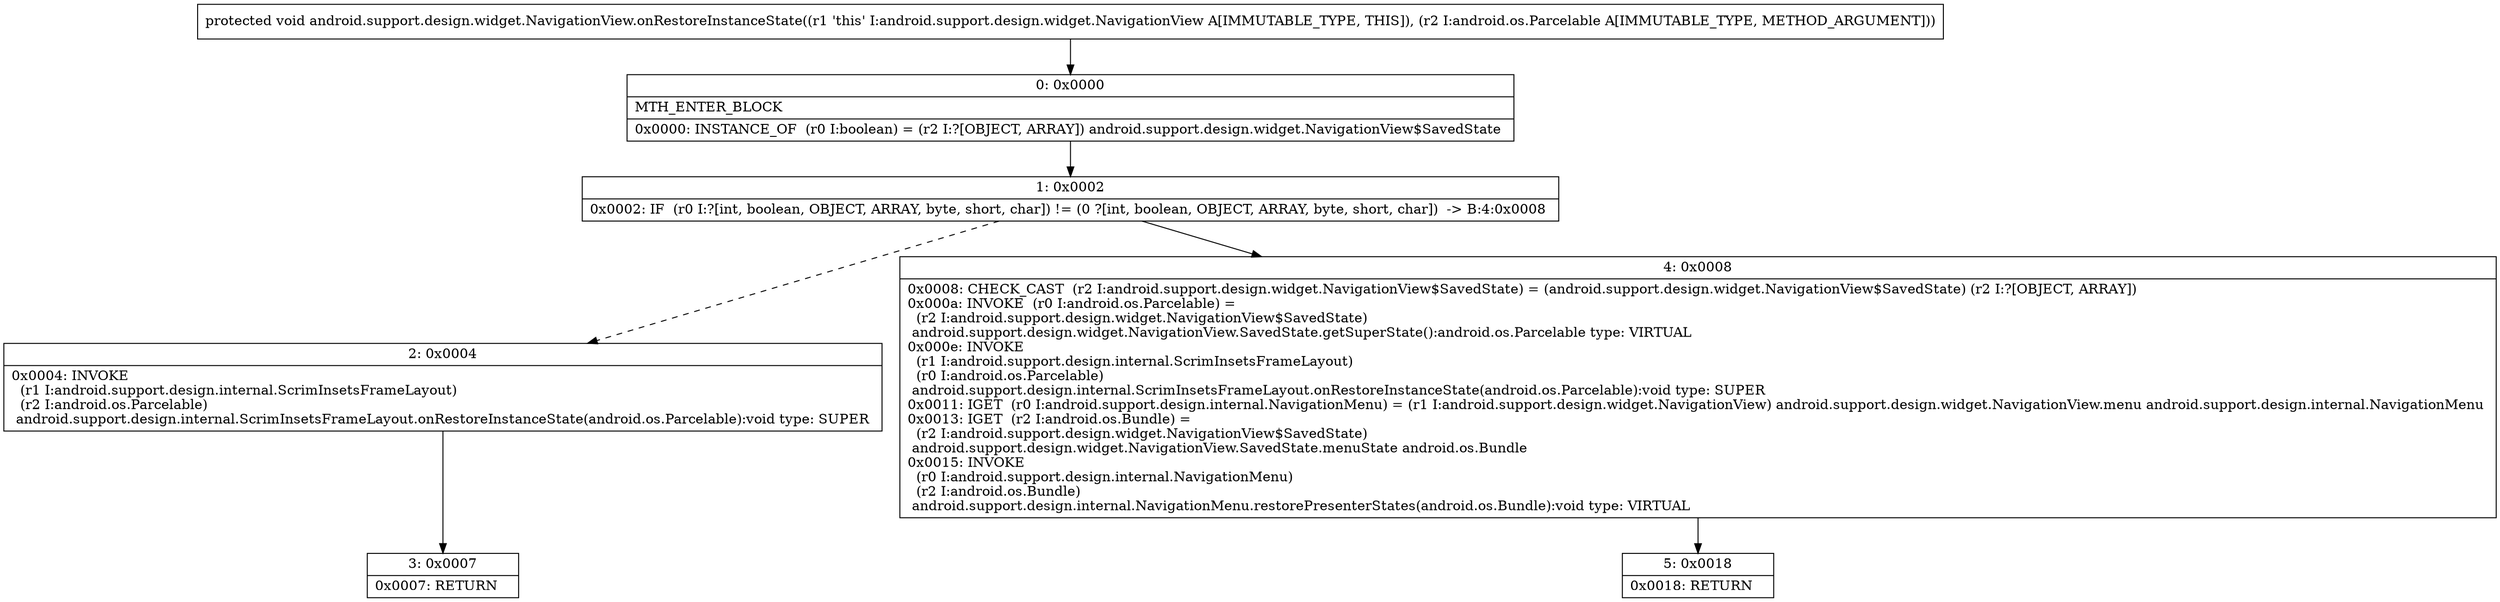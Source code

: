 digraph "CFG forandroid.support.design.widget.NavigationView.onRestoreInstanceState(Landroid\/os\/Parcelable;)V" {
Node_0 [shape=record,label="{0\:\ 0x0000|MTH_ENTER_BLOCK\l|0x0000: INSTANCE_OF  (r0 I:boolean) = (r2 I:?[OBJECT, ARRAY]) android.support.design.widget.NavigationView$SavedState \l}"];
Node_1 [shape=record,label="{1\:\ 0x0002|0x0002: IF  (r0 I:?[int, boolean, OBJECT, ARRAY, byte, short, char]) != (0 ?[int, boolean, OBJECT, ARRAY, byte, short, char])  \-\> B:4:0x0008 \l}"];
Node_2 [shape=record,label="{2\:\ 0x0004|0x0004: INVOKE  \l  (r1 I:android.support.design.internal.ScrimInsetsFrameLayout)\l  (r2 I:android.os.Parcelable)\l android.support.design.internal.ScrimInsetsFrameLayout.onRestoreInstanceState(android.os.Parcelable):void type: SUPER \l}"];
Node_3 [shape=record,label="{3\:\ 0x0007|0x0007: RETURN   \l}"];
Node_4 [shape=record,label="{4\:\ 0x0008|0x0008: CHECK_CAST  (r2 I:android.support.design.widget.NavigationView$SavedState) = (android.support.design.widget.NavigationView$SavedState) (r2 I:?[OBJECT, ARRAY]) \l0x000a: INVOKE  (r0 I:android.os.Parcelable) = \l  (r2 I:android.support.design.widget.NavigationView$SavedState)\l android.support.design.widget.NavigationView.SavedState.getSuperState():android.os.Parcelable type: VIRTUAL \l0x000e: INVOKE  \l  (r1 I:android.support.design.internal.ScrimInsetsFrameLayout)\l  (r0 I:android.os.Parcelable)\l android.support.design.internal.ScrimInsetsFrameLayout.onRestoreInstanceState(android.os.Parcelable):void type: SUPER \l0x0011: IGET  (r0 I:android.support.design.internal.NavigationMenu) = (r1 I:android.support.design.widget.NavigationView) android.support.design.widget.NavigationView.menu android.support.design.internal.NavigationMenu \l0x0013: IGET  (r2 I:android.os.Bundle) = \l  (r2 I:android.support.design.widget.NavigationView$SavedState)\l android.support.design.widget.NavigationView.SavedState.menuState android.os.Bundle \l0x0015: INVOKE  \l  (r0 I:android.support.design.internal.NavigationMenu)\l  (r2 I:android.os.Bundle)\l android.support.design.internal.NavigationMenu.restorePresenterStates(android.os.Bundle):void type: VIRTUAL \l}"];
Node_5 [shape=record,label="{5\:\ 0x0018|0x0018: RETURN   \l}"];
MethodNode[shape=record,label="{protected void android.support.design.widget.NavigationView.onRestoreInstanceState((r1 'this' I:android.support.design.widget.NavigationView A[IMMUTABLE_TYPE, THIS]), (r2 I:android.os.Parcelable A[IMMUTABLE_TYPE, METHOD_ARGUMENT])) }"];
MethodNode -> Node_0;
Node_0 -> Node_1;
Node_1 -> Node_2[style=dashed];
Node_1 -> Node_4;
Node_2 -> Node_3;
Node_4 -> Node_5;
}

